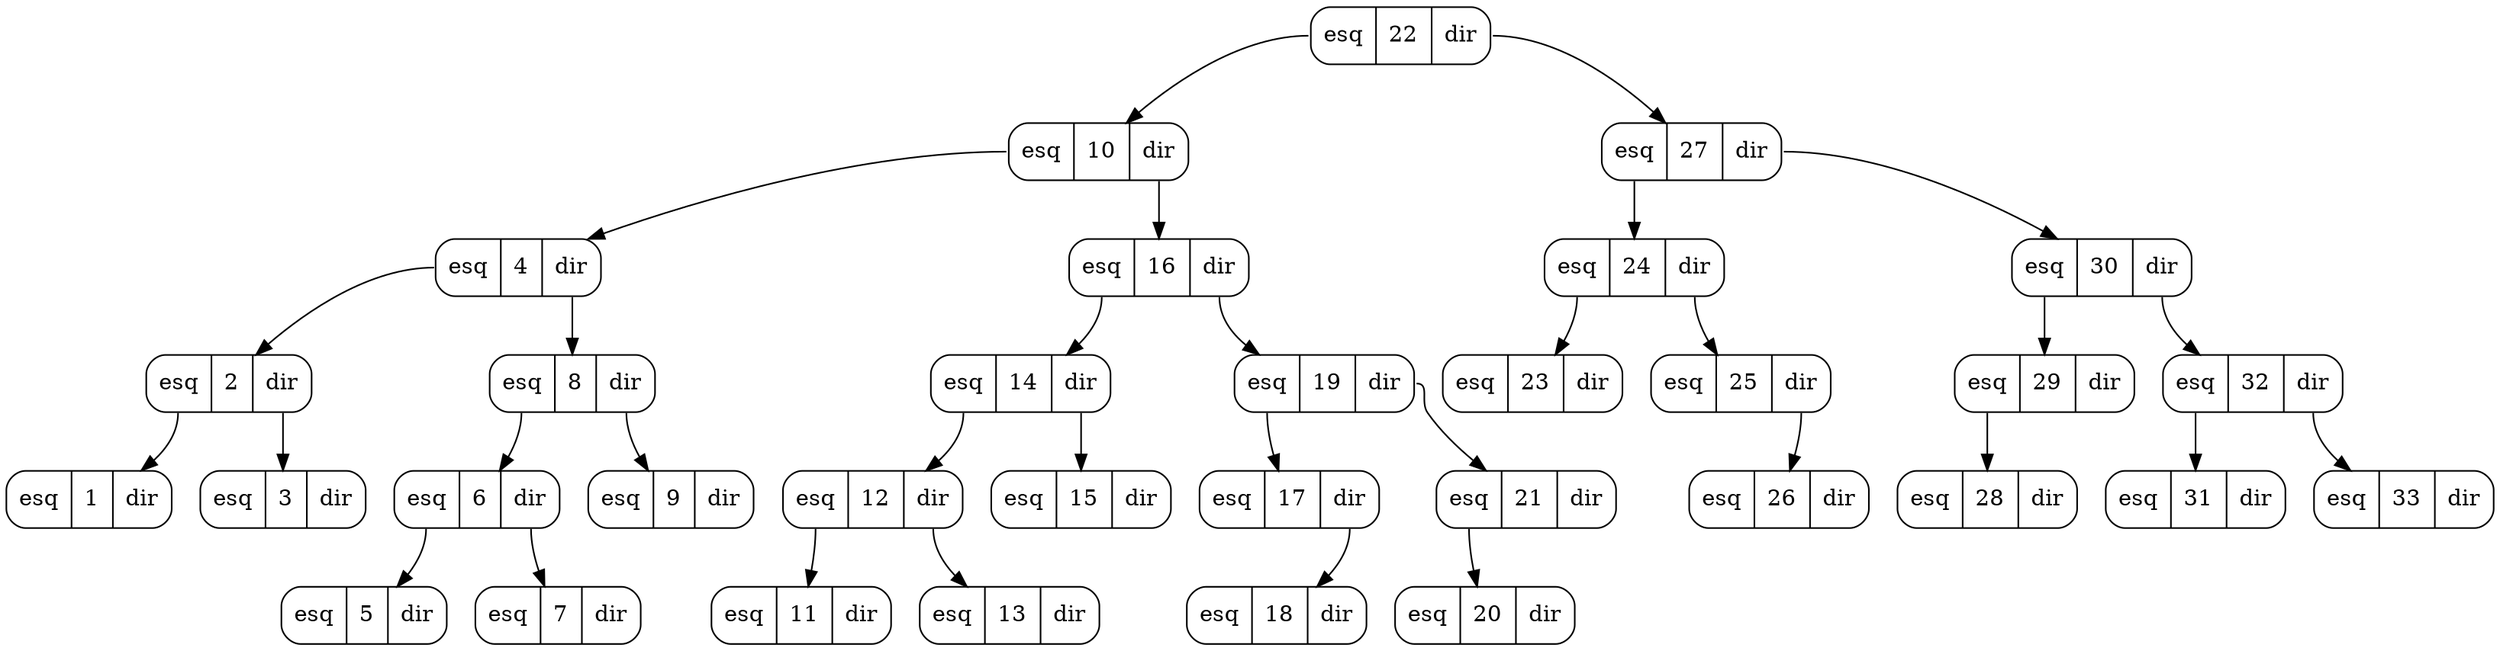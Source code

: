 digraph G{ 
"22" [ label= " <f0>esq | <f1> 22 | <f2>dir " , shape=Mrecord]"22" [ label= " <f0>esq | <f1> 22 | <f2>dir " , shape=Mrecord]"10" [ label= " <f0>esq | <f1> 10 | <f2>dir " , shape=Mrecord]"4" [ label= " <f0>esq | <f1> 4 | <f2>dir " , shape=Mrecord]"2" [ label= " <f0>esq | <f1> 2 | <f2>dir " , shape=Mrecord]"1" [ label= " <f0>esq | <f1> 1 | <f2>dir " , shape=Mrecord]"2":f0 -> "1" "3" [ label= " <f0>esq | <f1> 3 | <f2>dir " , shape=Mrecord]"2":f2 -> "3" "4":f0 -> "2" "8" [ label= " <f0>esq | <f1> 8 | <f2>dir " , shape=Mrecord]"6" [ label= " <f0>esq | <f1> 6 | <f2>dir " , shape=Mrecord]"5" [ label= " <f0>esq | <f1> 5 | <f2>dir " , shape=Mrecord]"6":f0 -> "5" "7" [ label= " <f0>esq | <f1> 7 | <f2>dir " , shape=Mrecord]"6":f2 -> "7" "8":f0 -> "6" "9" [ label= " <f0>esq | <f1> 9 | <f2>dir " , shape=Mrecord]"8":f2 -> "9" "4":f2 -> "8" "10":f0 -> "4" "16" [ label= " <f0>esq | <f1> 16 | <f2>dir " , shape=Mrecord]"14" [ label= " <f0>esq | <f1> 14 | <f2>dir " , shape=Mrecord]"12" [ label= " <f0>esq | <f1> 12 | <f2>dir " , shape=Mrecord]"11" [ label= " <f0>esq | <f1> 11 | <f2>dir " , shape=Mrecord]"12":f0 -> "11" "13" [ label= " <f0>esq | <f1> 13 | <f2>dir " , shape=Mrecord]"12":f2 -> "13" "14":f0 -> "12" "15" [ label= " <f0>esq | <f1> 15 | <f2>dir " , shape=Mrecord]"14":f2 -> "15" "16":f0 -> "14" "19" [ label= " <f0>esq | <f1> 19 | <f2>dir " , shape=Mrecord]"17" [ label= " <f0>esq | <f1> 17 | <f2>dir " , shape=Mrecord]"18" [ label= " <f0>esq | <f1> 18 | <f2>dir " , shape=Mrecord]"17":f2 -> "18" "19":f0 -> "17" "21" [ label= " <f0>esq | <f1> 21 | <f2>dir " , shape=Mrecord]"20" [ label= " <f0>esq | <f1> 20 | <f2>dir " , shape=Mrecord]"21":f0 -> "20" "19":f2 -> "21" "16":f2 -> "19" "10":f2 -> "16" "22":f0 -> "10" "27" [ label= " <f0>esq | <f1> 27 | <f2>dir " , shape=Mrecord]"24" [ label= " <f0>esq | <f1> 24 | <f2>dir " , shape=Mrecord]"23" [ label= " <f0>esq | <f1> 23 | <f2>dir " , shape=Mrecord]"24":f0 -> "23" "25" [ label= " <f0>esq | <f1> 25 | <f2>dir " , shape=Mrecord]"26" [ label= " <f0>esq | <f1> 26 | <f2>dir " , shape=Mrecord]"25":f2 -> "26" "24":f2 -> "25" "27":f0 -> "24" "30" [ label= " <f0>esq | <f1> 30 | <f2>dir " , shape=Mrecord]"29" [ label= " <f0>esq | <f1> 29 | <f2>dir " , shape=Mrecord]"28" [ label= " <f0>esq | <f1> 28 | <f2>dir " , shape=Mrecord]"29":f0 -> "28" "30":f0 -> "29" "32" [ label= " <f0>esq | <f1> 32 | <f2>dir " , shape=Mrecord]"31" [ label= " <f0>esq | <f1> 31 | <f2>dir " , shape=Mrecord]"32":f0 -> "31" "33" [ label= " <f0>esq | <f1> 33 | <f2>dir " , shape=Mrecord]"32":f2 -> "33" "30":f2 -> "32" "27":f2 -> "30" "22":f2 -> "27"  } 
